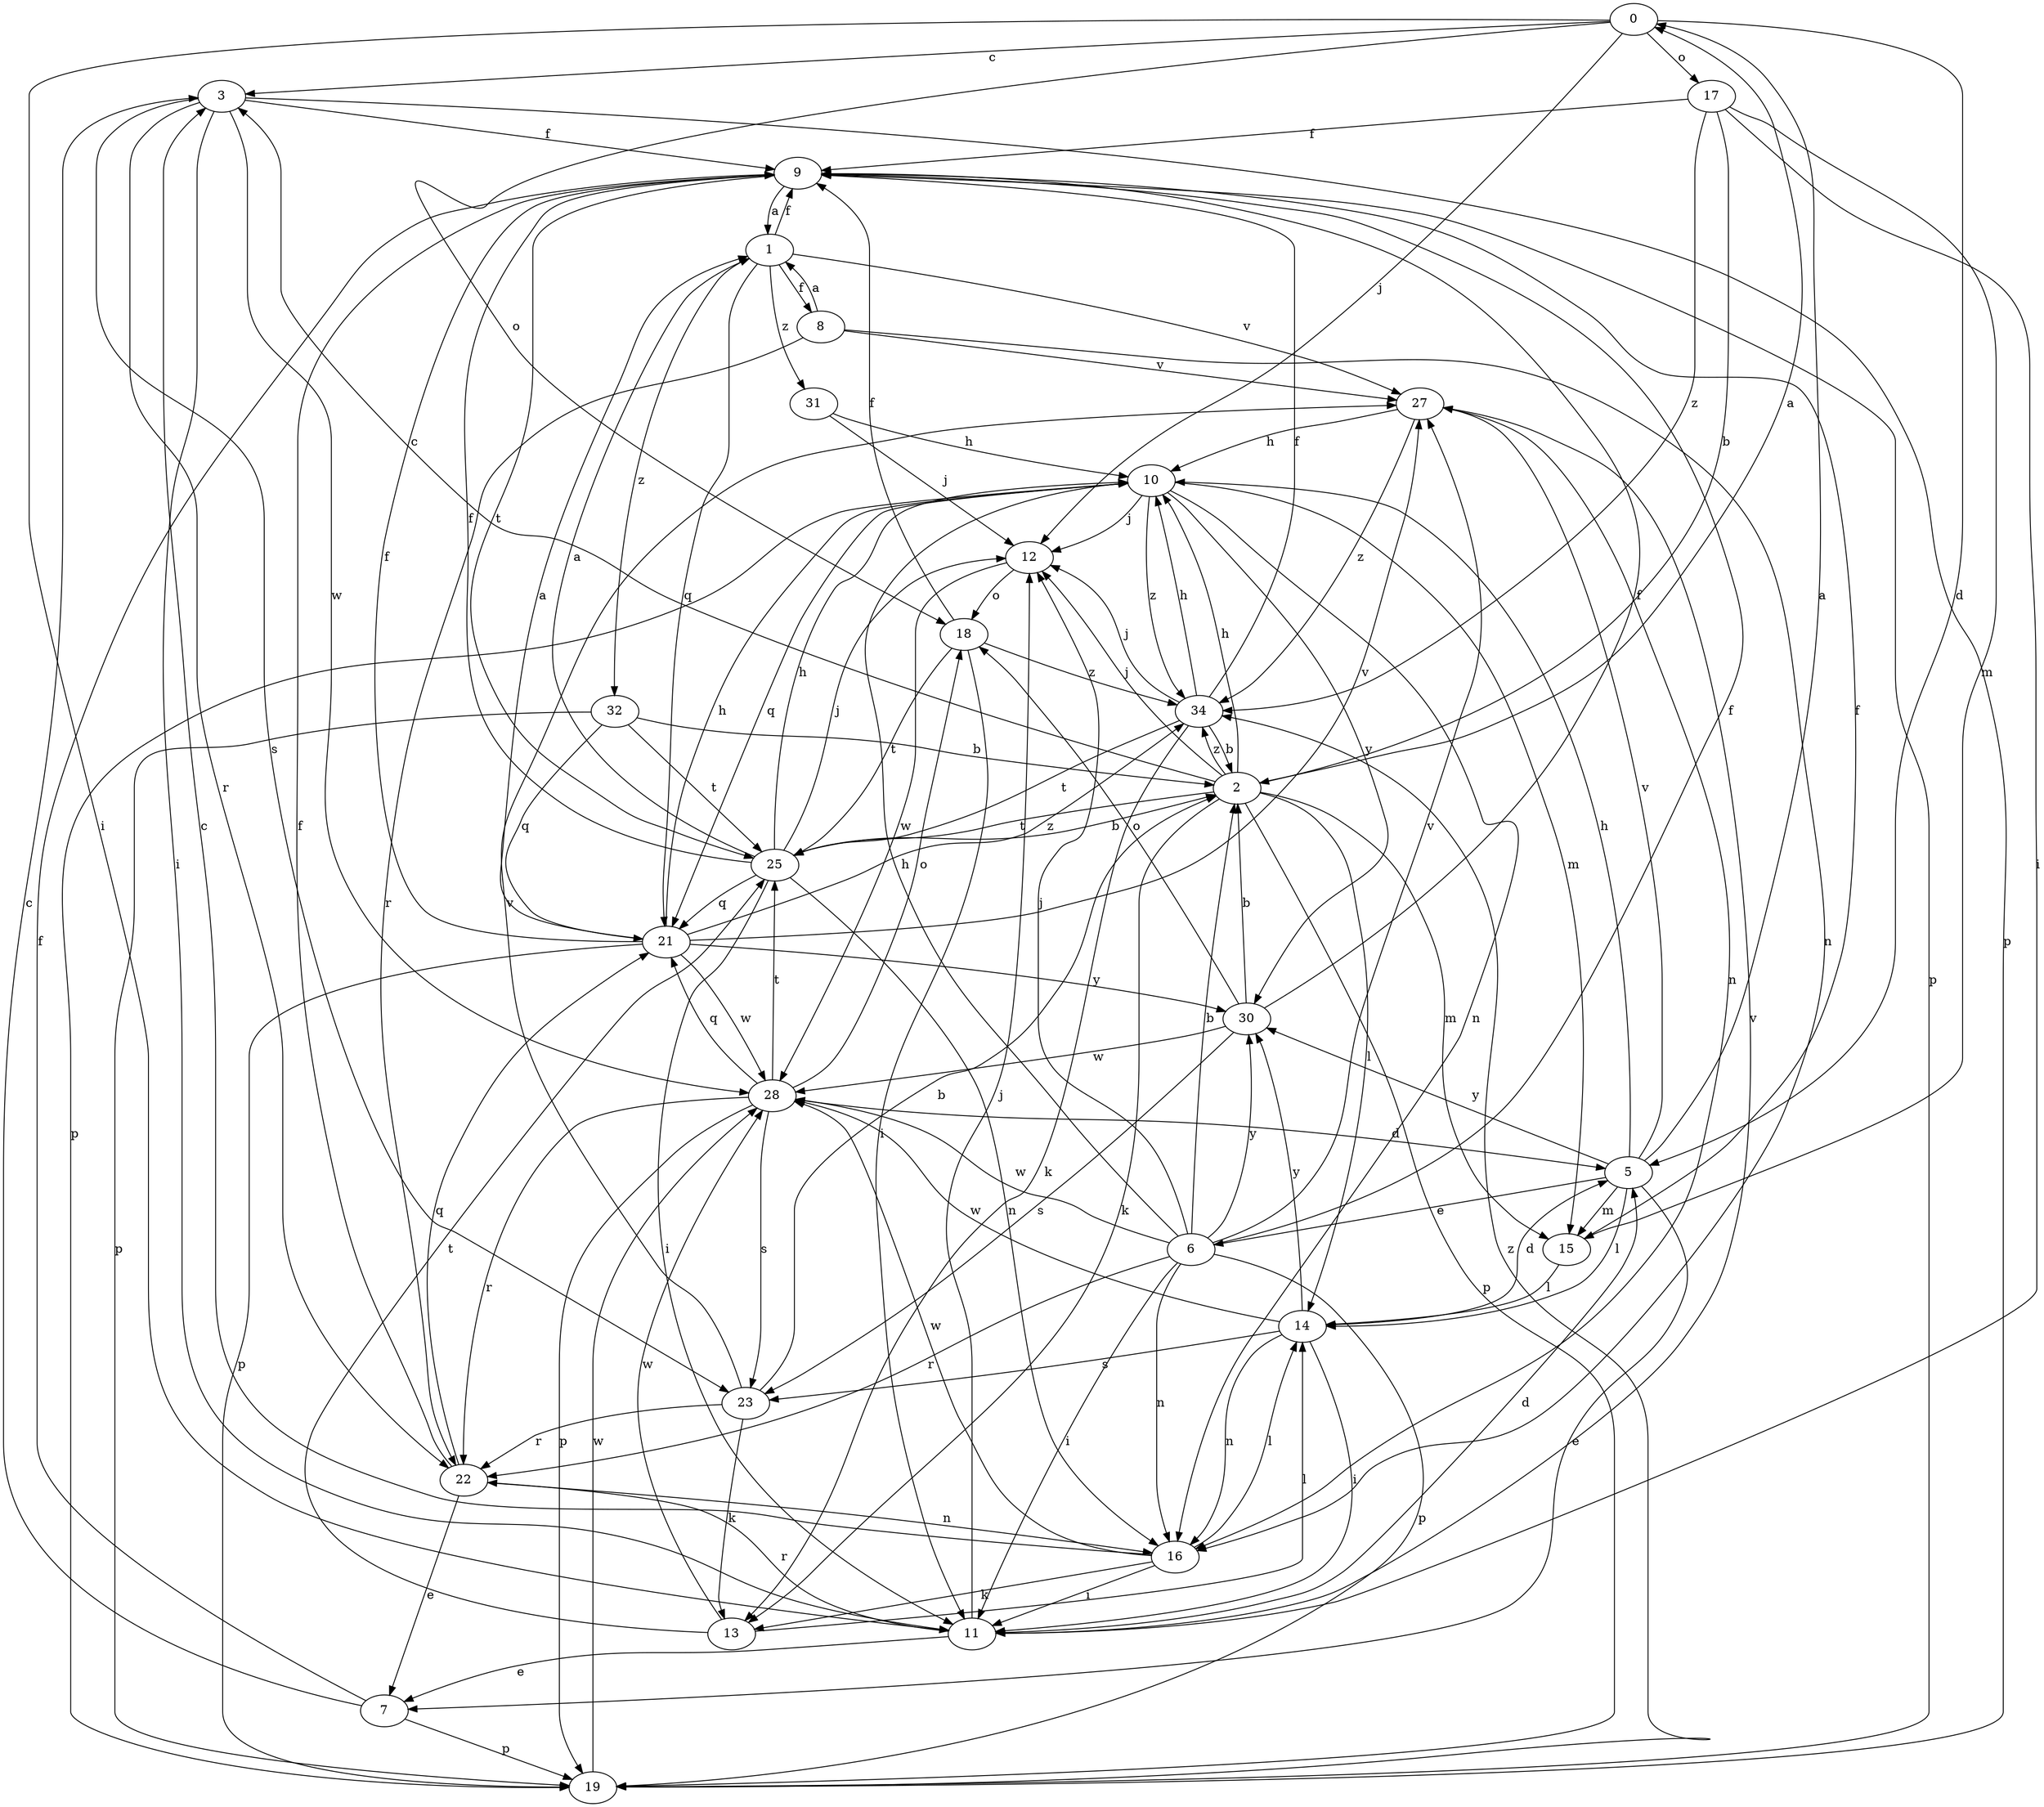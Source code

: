 strict digraph  {
0;
1;
2;
3;
5;
6;
7;
8;
9;
10;
11;
12;
13;
14;
15;
16;
17;
18;
19;
21;
22;
23;
25;
27;
28;
30;
31;
32;
34;
0 -> 3  [label=c];
0 -> 5  [label=d];
0 -> 11  [label=i];
0 -> 12  [label=j];
0 -> 17  [label=o];
0 -> 18  [label=o];
1 -> 8  [label=f];
1 -> 9  [label=f];
1 -> 21  [label=q];
1 -> 27  [label=v];
1 -> 31  [label=z];
1 -> 32  [label=z];
2 -> 0  [label=a];
2 -> 3  [label=c];
2 -> 10  [label=h];
2 -> 12  [label=j];
2 -> 13  [label=k];
2 -> 14  [label=l];
2 -> 15  [label=m];
2 -> 19  [label=p];
2 -> 25  [label=t];
2 -> 34  [label=z];
3 -> 9  [label=f];
3 -> 11  [label=i];
3 -> 19  [label=p];
3 -> 22  [label=r];
3 -> 23  [label=s];
3 -> 28  [label=w];
5 -> 0  [label=a];
5 -> 6  [label=e];
5 -> 7  [label=e];
5 -> 10  [label=h];
5 -> 14  [label=l];
5 -> 15  [label=m];
5 -> 27  [label=v];
5 -> 30  [label=y];
6 -> 2  [label=b];
6 -> 9  [label=f];
6 -> 10  [label=h];
6 -> 11  [label=i];
6 -> 12  [label=j];
6 -> 16  [label=n];
6 -> 19  [label=p];
6 -> 22  [label=r];
6 -> 27  [label=v];
6 -> 28  [label=w];
6 -> 30  [label=y];
7 -> 3  [label=c];
7 -> 9  [label=f];
7 -> 19  [label=p];
8 -> 1  [label=a];
8 -> 16  [label=n];
8 -> 22  [label=r];
8 -> 27  [label=v];
9 -> 1  [label=a];
9 -> 19  [label=p];
9 -> 25  [label=t];
10 -> 12  [label=j];
10 -> 15  [label=m];
10 -> 16  [label=n];
10 -> 19  [label=p];
10 -> 21  [label=q];
10 -> 30  [label=y];
10 -> 34  [label=z];
11 -> 5  [label=d];
11 -> 7  [label=e];
11 -> 12  [label=j];
11 -> 22  [label=r];
11 -> 27  [label=v];
12 -> 18  [label=o];
12 -> 28  [label=w];
13 -> 14  [label=l];
13 -> 25  [label=t];
13 -> 28  [label=w];
14 -> 5  [label=d];
14 -> 11  [label=i];
14 -> 16  [label=n];
14 -> 23  [label=s];
14 -> 28  [label=w];
14 -> 30  [label=y];
15 -> 9  [label=f];
15 -> 14  [label=l];
16 -> 3  [label=c];
16 -> 11  [label=i];
16 -> 13  [label=k];
16 -> 14  [label=l];
16 -> 28  [label=w];
17 -> 2  [label=b];
17 -> 9  [label=f];
17 -> 11  [label=i];
17 -> 15  [label=m];
17 -> 34  [label=z];
18 -> 9  [label=f];
18 -> 11  [label=i];
18 -> 25  [label=t];
18 -> 34  [label=z];
19 -> 28  [label=w];
19 -> 34  [label=z];
21 -> 1  [label=a];
21 -> 9  [label=f];
21 -> 10  [label=h];
21 -> 19  [label=p];
21 -> 27  [label=v];
21 -> 28  [label=w];
21 -> 30  [label=y];
21 -> 34  [label=z];
22 -> 7  [label=e];
22 -> 9  [label=f];
22 -> 16  [label=n];
22 -> 21  [label=q];
23 -> 2  [label=b];
23 -> 13  [label=k];
23 -> 22  [label=r];
23 -> 27  [label=v];
25 -> 1  [label=a];
25 -> 2  [label=b];
25 -> 9  [label=f];
25 -> 10  [label=h];
25 -> 11  [label=i];
25 -> 12  [label=j];
25 -> 16  [label=n];
25 -> 21  [label=q];
27 -> 10  [label=h];
27 -> 16  [label=n];
27 -> 34  [label=z];
28 -> 5  [label=d];
28 -> 18  [label=o];
28 -> 19  [label=p];
28 -> 21  [label=q];
28 -> 22  [label=r];
28 -> 23  [label=s];
28 -> 25  [label=t];
30 -> 2  [label=b];
30 -> 9  [label=f];
30 -> 18  [label=o];
30 -> 23  [label=s];
30 -> 28  [label=w];
31 -> 10  [label=h];
31 -> 12  [label=j];
32 -> 2  [label=b];
32 -> 19  [label=p];
32 -> 21  [label=q];
32 -> 25  [label=t];
34 -> 2  [label=b];
34 -> 9  [label=f];
34 -> 10  [label=h];
34 -> 12  [label=j];
34 -> 13  [label=k];
34 -> 25  [label=t];
}
